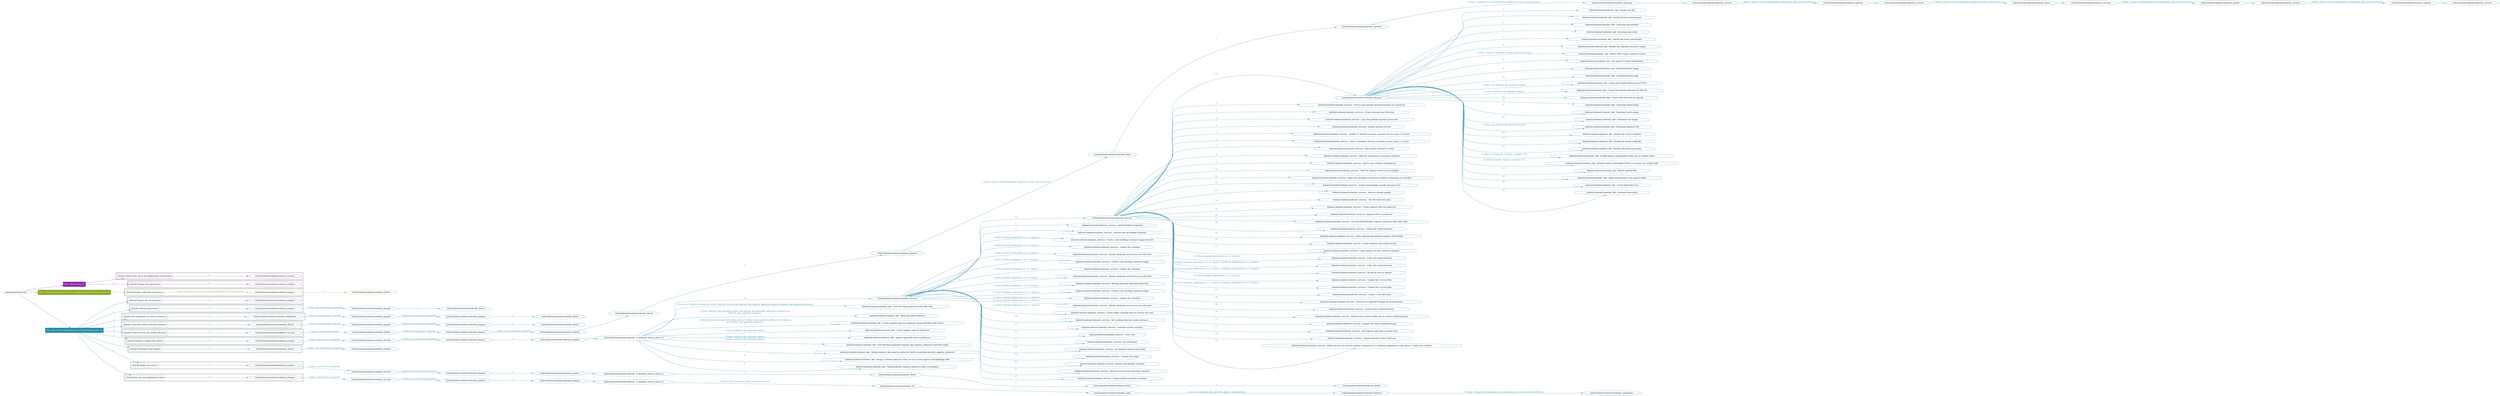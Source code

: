digraph {
	graph [concentrate=true ordering=in rankdir=LR ratio=fill]
	edge [esep=5 sep=10]
	"kubeinit/playbook.yml" [id=root_node style=dotted]
	play_d8b3b70a [label="Play: Initial setup (1)" color="#8c26a6" fontcolor="#ffffff" id=play_d8b3b70a shape=box style=filled tooltip=localhost]
	"kubeinit/playbook.yml" -> play_d8b3b70a [label="1 " color="#8c26a6" fontcolor="#8c26a6" id=edge_76f76f1d labeltooltip="1 " tooltip="1 "]
	subgraph "kubeinit.kubeinit.kubeinit_prepare" {
		role_4f4e2d47 [label="[role] kubeinit.kubeinit.kubeinit_prepare" color="#8c26a6" id=role_4f4e2d47 tooltip="kubeinit.kubeinit.kubeinit_prepare"]
	}
	subgraph "kubeinit.kubeinit.kubeinit_prepare" {
		role_e228be6d [label="[role] kubeinit.kubeinit.kubeinit_prepare" color="#8c26a6" id=role_e228be6d tooltip="kubeinit.kubeinit.kubeinit_prepare"]
	}
	subgraph "Play: Initial setup (1)" {
		play_d8b3b70a -> block_81849856 [label=1 color="#8c26a6" fontcolor="#8c26a6" id=edge_cd3cf263 labeltooltip=1 tooltip=1]
		subgraph cluster_block_81849856 {
			block_81849856 [label="[block] Gather facts about the deployment environment" color="#8c26a6" id=block_81849856 labeltooltip="Gather facts about the deployment environment" shape=box tooltip="Gather facts about the deployment environment"]
			block_81849856 -> role_4f4e2d47 [label="1 " color="#8c26a6" fontcolor="#8c26a6" id=edge_7c755a79 labeltooltip="1 " tooltip="1 "]
		}
		play_d8b3b70a -> block_a12dc298 [label=2 color="#8c26a6" fontcolor="#8c26a6" id=edge_401f26da labeltooltip=2 tooltip=2]
		subgraph cluster_block_a12dc298 {
			block_a12dc298 [label="[block] Prepare the hypervisors" color="#8c26a6" id=block_a12dc298 labeltooltip="Prepare the hypervisors" shape=box tooltip="Prepare the hypervisors"]
			block_a12dc298 -> role_e228be6d [label="1 " color="#8c26a6" fontcolor="#8c26a6" id=edge_67d6d65b labeltooltip="1 " tooltip="1 "]
		}
	}
	play_86afdd67 [label="Play: Prepare all hypervisor hosts to deploy service and cluster nodes (0)" color="#8ba922" fontcolor="#ffffff" id=play_86afdd67 shape=box style=filled tooltip="Play: Prepare all hypervisor hosts to deploy service and cluster nodes (0)"]
	"kubeinit/playbook.yml" -> play_86afdd67 [label="2 " color="#8ba922" fontcolor="#8ba922" id=edge_a6d7a18c labeltooltip="2 " tooltip="2 "]
	subgraph "kubeinit.kubeinit.kubeinit_libvirt" {
		role_967fb0ac [label="[role] kubeinit.kubeinit.kubeinit_libvirt" color="#8ba922" id=role_967fb0ac tooltip="kubeinit.kubeinit.kubeinit_libvirt"]
	}
	subgraph "kubeinit.kubeinit.kubeinit_prepare" {
		role_25b02dd5 [label="[role] kubeinit.kubeinit.kubeinit_prepare" color="#8ba922" id=role_25b02dd5 tooltip="kubeinit.kubeinit.kubeinit_prepare"]
		role_25b02dd5 -> role_967fb0ac [label="1 " color="#8ba922" fontcolor="#8ba922" id=edge_8fb1a771 labeltooltip="1 " tooltip="1 "]
	}
	subgraph "Play: Prepare all hypervisor hosts to deploy service and cluster nodes (0)" {
		play_86afdd67 -> block_7b7643f9 [label=1 color="#8ba922" fontcolor="#8ba922" id=edge_7c737b8c labeltooltip=1 tooltip=1]
		subgraph cluster_block_7b7643f9 {
			block_7b7643f9 [label="[block] Prepare individual hypervisors" color="#8ba922" id=block_7b7643f9 labeltooltip="Prepare individual hypervisors" shape=box tooltip="Prepare individual hypervisors"]
			block_7b7643f9 -> role_25b02dd5 [label="1 [when: inventory_hostname in hostvars['kubeinit-facts'].hypervisors]" color="#8ba922" fontcolor="#8ba922" id=edge_deac3064 labeltooltip="1 [when: inventory_hostname in hostvars['kubeinit-facts'].hypervisors]" tooltip="1 [when: inventory_hostname in hostvars['kubeinit-facts'].hypervisors]"]
		}
	}
	play_d56c64e0 [label="Play: Run cluster deployment on prepared hypervisors (1)" color="#238ba9" fontcolor="#ffffff" id=play_d56c64e0 shape=box style=filled tooltip=localhost]
	"kubeinit/playbook.yml" -> play_d56c64e0 [label="3 " color="#238ba9" fontcolor="#238ba9" id=edge_15389948 labeltooltip="3 " tooltip="3 "]
	subgraph "kubeinit.kubeinit.kubeinit_prepare" {
		role_42aa5ef6 [label="[role] kubeinit.kubeinit.kubeinit_prepare" color="#238ba9" id=role_42aa5ef6 tooltip="kubeinit.kubeinit.kubeinit_prepare"]
	}
	subgraph "kubeinit.kubeinit.kubeinit_libvirt" {
		role_c8ed0f7a [label="[role] kubeinit.kubeinit.kubeinit_libvirt" color="#238ba9" id=role_c8ed0f7a tooltip="kubeinit.kubeinit.kubeinit_libvirt"]
	}
	subgraph "kubeinit.kubeinit.kubeinit_prepare" {
		role_af9a093d [label="[role] kubeinit.kubeinit.kubeinit_prepare" color="#238ba9" id=role_af9a093d tooltip="kubeinit.kubeinit.kubeinit_prepare"]
		role_af9a093d -> role_c8ed0f7a [label="1 " color="#238ba9" fontcolor="#238ba9" id=edge_f6a85069 labeltooltip="1 " tooltip="1 "]
	}
	subgraph "kubeinit.kubeinit.kubeinit_prepare" {
		role_b3fb637b [label="[role] kubeinit.kubeinit.kubeinit_prepare" color="#238ba9" id=role_b3fb637b tooltip="kubeinit.kubeinit.kubeinit_prepare"]
		role_b3fb637b -> role_af9a093d [label="1 [when: not environment_prepared]" color="#238ba9" fontcolor="#238ba9" id=edge_d9002437 labeltooltip="1 [when: not environment_prepared]" tooltip="1 [when: not environment_prepared]"]
	}
	subgraph "kubeinit.kubeinit.kubeinit_libvirt" {
		role_2ae99730 [label="[role] kubeinit.kubeinit.kubeinit_libvirt" color="#238ba9" id=role_2ae99730 tooltip="kubeinit.kubeinit.kubeinit_libvirt"]
	}
	subgraph "kubeinit.kubeinit.kubeinit_prepare" {
		role_ac17df6c [label="[role] kubeinit.kubeinit.kubeinit_prepare" color="#238ba9" id=role_ac17df6c tooltip="kubeinit.kubeinit.kubeinit_prepare"]
		role_ac17df6c -> role_2ae99730 [label="1 " color="#238ba9" fontcolor="#238ba9" id=edge_03c35717 labeltooltip="1 " tooltip="1 "]
	}
	subgraph "kubeinit.kubeinit.kubeinit_prepare" {
		role_a7fb0499 [label="[role] kubeinit.kubeinit.kubeinit_prepare" color="#238ba9" id=role_a7fb0499 tooltip="kubeinit.kubeinit.kubeinit_prepare"]
		role_a7fb0499 -> role_ac17df6c [label="1 [when: not environment_prepared]" color="#238ba9" fontcolor="#238ba9" id=edge_bdd43e4d labeltooltip="1 [when: not environment_prepared]" tooltip="1 [when: not environment_prepared]"]
	}
	subgraph "kubeinit.kubeinit.kubeinit_validations" {
		role_e23effbf [label="[role] kubeinit.kubeinit.kubeinit_validations" color="#238ba9" id=role_e23effbf tooltip="kubeinit.kubeinit.kubeinit_validations"]
		role_e23effbf -> role_a7fb0499 [label="1 [when: not hypervisors_cleaned]" color="#238ba9" fontcolor="#238ba9" id=edge_55ee689f labeltooltip="1 [when: not hypervisors_cleaned]" tooltip="1 [when: not hypervisors_cleaned]"]
	}
	subgraph "kubeinit.kubeinit.kubeinit_libvirt" {
		role_8d6bd6ab [label="[role] kubeinit.kubeinit.kubeinit_libvirt" color="#238ba9" id=role_8d6bd6ab tooltip="kubeinit.kubeinit.kubeinit_libvirt"]
	}
	subgraph "kubeinit.kubeinit.kubeinit_prepare" {
		role_3e8e5aec [label="[role] kubeinit.kubeinit.kubeinit_prepare" color="#238ba9" id=role_3e8e5aec tooltip="kubeinit.kubeinit.kubeinit_prepare"]
		role_3e8e5aec -> role_8d6bd6ab [label="1 " color="#238ba9" fontcolor="#238ba9" id=edge_c59e0741 labeltooltip="1 " tooltip="1 "]
	}
	subgraph "kubeinit.kubeinit.kubeinit_prepare" {
		role_e81b6aef [label="[role] kubeinit.kubeinit.kubeinit_prepare" color="#238ba9" id=role_e81b6aef tooltip="kubeinit.kubeinit.kubeinit_prepare"]
		role_e81b6aef -> role_3e8e5aec [label="1 [when: not environment_prepared]" color="#238ba9" fontcolor="#238ba9" id=edge_674d69bd labeltooltip="1 [when: not environment_prepared]" tooltip="1 [when: not environment_prepared]"]
	}
	subgraph "kubeinit.kubeinit.kubeinit_libvirt" {
		role_35c522c5 [label="[role] kubeinit.kubeinit.kubeinit_libvirt" color="#238ba9" id=role_35c522c5 tooltip="kubeinit.kubeinit.kubeinit_libvirt"]
		role_35c522c5 -> role_e81b6aef [label="1 [when: not hypervisors_cleaned]" color="#238ba9" fontcolor="#238ba9" id=edge_f7835d44 labeltooltip="1 [when: not hypervisors_cleaned]" tooltip="1 [when: not hypervisors_cleaned]"]
	}
	subgraph "kubeinit.kubeinit.kubeinit_services" {
		role_1bae7395 [label="[role] kubeinit.kubeinit.kubeinit_services" color="#238ba9" id=role_1bae7395 tooltip="kubeinit.kubeinit.kubeinit_services"]
	}
	subgraph "kubeinit.kubeinit.kubeinit_registry" {
		role_b6a78a94 [label="[role] kubeinit.kubeinit.kubeinit_registry" color="#238ba9" id=role_b6a78a94 tooltip="kubeinit.kubeinit.kubeinit_registry"]
		role_b6a78a94 -> role_1bae7395 [label="1 " color="#238ba9" fontcolor="#238ba9" id=edge_0aec2965 labeltooltip="1 " tooltip="1 "]
	}
	subgraph "kubeinit.kubeinit.kubeinit_services" {
		role_42726795 [label="[role] kubeinit.kubeinit.kubeinit_services" color="#238ba9" id=role_42726795 tooltip="kubeinit.kubeinit.kubeinit_services"]
		role_42726795 -> role_b6a78a94 [label="1 [when: 'registry' in hostvars[kubeinit_deployment_node_name].services]" color="#238ba9" fontcolor="#238ba9" id=edge_318a1d9e labeltooltip="1 [when: 'registry' in hostvars[kubeinit_deployment_node_name].services]" tooltip="1 [when: 'registry' in hostvars[kubeinit_deployment_node_name].services]"]
	}
	subgraph "kubeinit.kubeinit.kubeinit_apache" {
		role_0ffa834a [label="[role] kubeinit.kubeinit.kubeinit_apache" color="#238ba9" id=role_0ffa834a tooltip="kubeinit.kubeinit.kubeinit_apache"]
		role_0ffa834a -> role_42726795 [label="1 " color="#238ba9" fontcolor="#238ba9" id=edge_f79c7822 labeltooltip="1 " tooltip="1 "]
	}
	subgraph "kubeinit.kubeinit.kubeinit_services" {
		role_93d62011 [label="[role] kubeinit.kubeinit.kubeinit_services" color="#238ba9" id=role_93d62011 tooltip="kubeinit.kubeinit.kubeinit_services"]
		role_93d62011 -> role_0ffa834a [label="1 [when: 'apache' in hostvars[kubeinit_deployment_node_name].services]" color="#238ba9" fontcolor="#238ba9" id=edge_16ae0d52 labeltooltip="1 [when: 'apache' in hostvars[kubeinit_deployment_node_name].services]" tooltip="1 [when: 'apache' in hostvars[kubeinit_deployment_node_name].services]"]
	}
	subgraph "kubeinit.kubeinit.kubeinit_nexus" {
		role_9eadb44b [label="[role] kubeinit.kubeinit.kubeinit_nexus" color="#238ba9" id=role_9eadb44b tooltip="kubeinit.kubeinit.kubeinit_nexus"]
		role_9eadb44b -> role_93d62011 [label="1 " color="#238ba9" fontcolor="#238ba9" id=edge_b3542c1f labeltooltip="1 " tooltip="1 "]
	}
	subgraph "kubeinit.kubeinit.kubeinit_services" {
		role_d53e7456 [label="[role] kubeinit.kubeinit.kubeinit_services" color="#238ba9" id=role_d53e7456 tooltip="kubeinit.kubeinit.kubeinit_services"]
		role_d53e7456 -> role_9eadb44b [label="1 [when: 'nexus' in hostvars[kubeinit_deployment_node_name].services]" color="#238ba9" fontcolor="#238ba9" id=edge_f92d70f4 labeltooltip="1 [when: 'nexus' in hostvars[kubeinit_deployment_node_name].services]" tooltip="1 [when: 'nexus' in hostvars[kubeinit_deployment_node_name].services]"]
	}
	subgraph "kubeinit.kubeinit.kubeinit_haproxy" {
		role_3a1db906 [label="[role] kubeinit.kubeinit.kubeinit_haproxy" color="#238ba9" id=role_3a1db906 tooltip="kubeinit.kubeinit.kubeinit_haproxy"]
		role_3a1db906 -> role_d53e7456 [label="1 " color="#238ba9" fontcolor="#238ba9" id=edge_18109477 labeltooltip="1 " tooltip="1 "]
	}
	subgraph "kubeinit.kubeinit.kubeinit_services" {
		role_937f75df [label="[role] kubeinit.kubeinit.kubeinit_services" color="#238ba9" id=role_937f75df tooltip="kubeinit.kubeinit.kubeinit_services"]
		role_937f75df -> role_3a1db906 [label="1 [when: 'haproxy' in hostvars[kubeinit_deployment_node_name].services]" color="#238ba9" fontcolor="#238ba9" id=edge_6ed57681 labeltooltip="1 [when: 'haproxy' in hostvars[kubeinit_deployment_node_name].services]" tooltip="1 [when: 'haproxy' in hostvars[kubeinit_deployment_node_name].services]"]
	}
	subgraph "kubeinit.kubeinit.kubeinit_dnsmasq" {
		role_22090662 [label="[role] kubeinit.kubeinit.kubeinit_dnsmasq" color="#238ba9" id=role_22090662 tooltip="kubeinit.kubeinit.kubeinit_dnsmasq"]
		role_22090662 -> role_937f75df [label="1 " color="#238ba9" fontcolor="#238ba9" id=edge_c02fae55 labeltooltip="1 " tooltip="1 "]
	}
	subgraph "kubeinit.kubeinit.kubeinit_services" {
		role_1c67f554 [label="[role] kubeinit.kubeinit.kubeinit_services" color="#238ba9" id=role_1c67f554 tooltip="kubeinit.kubeinit.kubeinit_services"]
		role_1c67f554 -> role_22090662 [label="1 [when: 'dnsmasq' in hostvars[kubeinit_deployment_node_name].services]" color="#238ba9" fontcolor="#238ba9" id=edge_78f46cc3 labeltooltip="1 [when: 'dnsmasq' in hostvars[kubeinit_deployment_node_name].services]" tooltip="1 [when: 'dnsmasq' in hostvars[kubeinit_deployment_node_name].services]"]
	}
	subgraph "kubeinit.kubeinit.kubeinit_bind" {
		role_90769e15 [label="[role] kubeinit.kubeinit.kubeinit_bind" color="#238ba9" id=role_90769e15 tooltip="kubeinit.kubeinit.kubeinit_bind"]
		role_90769e15 -> role_1c67f554 [label="1 " color="#238ba9" fontcolor="#238ba9" id=edge_003222a1 labeltooltip="1 " tooltip="1 "]
	}
	subgraph "kubeinit.kubeinit.kubeinit_prepare" {
		role_13ebaef6 [label="[role] kubeinit.kubeinit.kubeinit_prepare" color="#238ba9" id=role_13ebaef6 tooltip="kubeinit.kubeinit.kubeinit_prepare"]
		role_13ebaef6 -> role_90769e15 [label="1 [when: 'bind' in hostvars[kubeinit_deployment_node_name].services]" color="#238ba9" fontcolor="#238ba9" id=edge_35060589 labeltooltip="1 [when: 'bind' in hostvars[kubeinit_deployment_node_name].services]" tooltip="1 [when: 'bind' in hostvars[kubeinit_deployment_node_name].services]"]
	}
	subgraph "kubeinit.kubeinit.kubeinit_libvirt" {
		role_6326dbd5 [label="[role] kubeinit.kubeinit.kubeinit_libvirt" color="#238ba9" id=role_6326dbd5 tooltip="kubeinit.kubeinit.kubeinit_libvirt"]
		role_6326dbd5 -> role_13ebaef6 [label="1 " color="#238ba9" fontcolor="#238ba9" id=edge_9a2206b1 labeltooltip="1 " tooltip="1 "]
	}
	subgraph "kubeinit.kubeinit.kubeinit_prepare" {
		role_c0bea779 [label="[role] kubeinit.kubeinit.kubeinit_prepare" color="#238ba9" id=role_c0bea779 tooltip="kubeinit.kubeinit.kubeinit_prepare"]
		role_c0bea779 -> role_6326dbd5 [label="1 " color="#238ba9" fontcolor="#238ba9" id=edge_acf3341a labeltooltip="1 " tooltip="1 "]
	}
	subgraph "kubeinit.kubeinit.kubeinit_prepare" {
		role_57b1a83a [label="[role] kubeinit.kubeinit.kubeinit_prepare" color="#238ba9" id=role_57b1a83a tooltip="kubeinit.kubeinit.kubeinit_prepare"]
		role_57b1a83a -> role_c0bea779 [label="1 [when: not environment_prepared]" color="#238ba9" fontcolor="#238ba9" id=edge_8019af78 labeltooltip="1 [when: not environment_prepared]" tooltip="1 [when: not environment_prepared]"]
	}
	subgraph "kubeinit.kubeinit.kubeinit_libvirt" {
		role_7345124a [label="[role] kubeinit.kubeinit.kubeinit_libvirt" color="#238ba9" id=role_7345124a tooltip="kubeinit.kubeinit.kubeinit_libvirt"]
		role_7345124a -> role_57b1a83a [label="1 [when: not hypervisors_cleaned]" color="#238ba9" fontcolor="#238ba9" id=edge_3a1f25bd labeltooltip="1 [when: not hypervisors_cleaned]" tooltip="1 [when: not hypervisors_cleaned]"]
	}
	subgraph "kubeinit.kubeinit.kubeinit_services" {
		role_053aa5ee [label="[role] kubeinit.kubeinit.kubeinit_services" color="#238ba9" id=role_053aa5ee tooltip="kubeinit.kubeinit.kubeinit_services"]
		role_053aa5ee -> role_7345124a [label="1 [when: not network_created]" color="#238ba9" fontcolor="#238ba9" id=edge_977254f0 labeltooltip="1 [when: not network_created]" tooltip="1 [when: not network_created]"]
	}
	subgraph "kubeinit.kubeinit.kubeinit_prepare" {
		role_36ce990b [label="[role] kubeinit.kubeinit.kubeinit_prepare" color="#238ba9" id=role_36ce990b tooltip="kubeinit.kubeinit.kubeinit_prepare"]
		task_991027a5 [label="kubeinit.kubeinit.kubeinit_okd : Render net info" color="#238ba9" id=task_991027a5 shape=octagon tooltip="kubeinit.kubeinit.kubeinit_okd : Render net info"]
		role_36ce990b -> task_991027a5 [label="1 " color="#238ba9" fontcolor="#238ba9" id=edge_62b65729 labeltooltip="1 " tooltip="1 "]
		task_00e2055d [label="kubeinit.kubeinit.kubeinit_okd : Install services requirements" color="#238ba9" id=task_00e2055d shape=octagon tooltip="kubeinit.kubeinit.kubeinit_okd : Install services requirements"]
		role_36ce990b -> task_00e2055d [label="2 " color="#238ba9" fontcolor="#238ba9" id=edge_2bcef102 labeltooltip="2 " tooltip="2 "]
		task_01631eee [label="kubeinit.kubeinit.kubeinit_okd : Download okd installer" color="#238ba9" id=task_01631eee shape=octagon tooltip="kubeinit.kubeinit.kubeinit_okd : Download okd installer"]
		role_36ce990b -> task_01631eee [label="3 " color="#238ba9" fontcolor="#238ba9" id=edge_e01a408b labeltooltip="3 " tooltip="3 "]
		task_365ba05d [label="kubeinit.kubeinit.kubeinit_okd : Download okd client" color="#238ba9" id=task_365ba05d shape=octagon tooltip="kubeinit.kubeinit.kubeinit_okd : Download okd client"]
		role_36ce990b -> task_365ba05d [label="4 " color="#238ba9" fontcolor="#238ba9" id=edge_c8a3c508 labeltooltip="4 " tooltip="4 "]
		task_7af9745c [label="kubeinit.kubeinit.kubeinit_okd : Install okd client and installer" color="#238ba9" id=task_7af9745c shape=octagon tooltip="kubeinit.kubeinit.kubeinit_okd : Install okd client and installer"]
		role_36ce990b -> task_7af9745c [label="5 " color="#238ba9" fontcolor="#238ba9" id=edge_4aaa48d9 labeltooltip="5 " tooltip="5 "]
		task_9ed3f9a6 [label="kubeinit.kubeinit.kubeinit_okd : Render the required container images" color="#238ba9" id=task_9ed3f9a6 shape=octagon tooltip="kubeinit.kubeinit.kubeinit_okd : Render the required container images"]
		role_36ce990b -> task_9ed3f9a6 [label="6 " color="#238ba9" fontcolor="#238ba9" id=edge_ec210230 labeltooltip="6 " tooltip="6 "]
		task_912e16d0 [label="kubeinit.kubeinit.kubeinit_okd : Mirror OKD remote registry to local" color="#238ba9" id=task_912e16d0 shape=octagon tooltip="kubeinit.kubeinit.kubeinit_okd : Mirror OKD remote registry to local"]
		role_36ce990b -> task_912e16d0 [label="7 [when: 'registry' in kubeinit_cluster_hostvars.services]" color="#238ba9" fontcolor="#238ba9" id=edge_3657bd74 labeltooltip="7 [when: 'registry' in kubeinit_cluster_hostvars.services]" tooltip="7 [when: 'registry' in kubeinit_cluster_hostvars.services]"]
		task_c1fb5f1b [label="kubeinit.kubeinit.kubeinit_okd : Set name of CoreOS distribution" color="#238ba9" id=task_c1fb5f1b shape=octagon tooltip="kubeinit.kubeinit.kubeinit_okd : Set name of CoreOS distribution"]
		role_36ce990b -> task_c1fb5f1b [label="8 " color="#238ba9" fontcolor="#238ba9" id=edge_4d368872 labeltooltip="8 " tooltip="8 "]
		task_5c888f27 [label="kubeinit.kubeinit.kubeinit_okd : Download kernel image" color="#238ba9" id=task_5c888f27 shape=octagon tooltip="kubeinit.kubeinit.kubeinit_okd : Download kernel image"]
		role_36ce990b -> task_5c888f27 [label="9 " color="#238ba9" fontcolor="#238ba9" id=edge_1e06b29c labeltooltip="9 " tooltip="9 "]
		task_8f59eaea [label="kubeinit.kubeinit.kubeinit_okd : Download initrd image" color="#238ba9" id=task_8f59eaea shape=octagon tooltip="kubeinit.kubeinit.kubeinit_okd : Download initrd image"]
		role_36ce990b -> task_8f59eaea [label="10 " color="#238ba9" fontcolor="#238ba9" id=edge_eea966af labeltooltip="10 " tooltip="10 "]
		task_bcfa4022 [label="kubeinit.kubeinit.kubeinit_okd : Create the treeinfo directory for FCOS" color="#238ba9" id=task_bcfa4022 shape=octagon tooltip="kubeinit.kubeinit.kubeinit_okd : Create the treeinfo directory for FCOS"]
		role_36ce990b -> task_bcfa4022 [label="11 [when: not kubeinit_okd_openshift_deploy]" color="#238ba9" fontcolor="#238ba9" id=edge_17ca9f3a labeltooltip="11 [when: not kubeinit_okd_openshift_deploy]" tooltip="11 [when: not kubeinit_okd_openshift_deploy]"]
		task_49daaa13 [label="kubeinit.kubeinit.kubeinit_okd : Create the treeinfo directory for RHCOS" color="#238ba9" id=task_49daaa13 shape=octagon tooltip="kubeinit.kubeinit.kubeinit_okd : Create the treeinfo directory for RHCOS"]
		role_36ce990b -> task_49daaa13 [label="12 [when: kubeinit_okd_openshift_deploy]" color="#238ba9" fontcolor="#238ba9" id=edge_7798be20 labeltooltip="12 [when: kubeinit_okd_openshift_deploy]" tooltip="12 [when: kubeinit_okd_openshift_deploy]"]
		task_b789d4b7 [label="kubeinit.kubeinit.kubeinit_okd : Create OKD directory for apache" color="#238ba9" id=task_b789d4b7 shape=octagon tooltip="kubeinit.kubeinit.kubeinit_okd : Create OKD directory for apache"]
		role_36ce990b -> task_b789d4b7 [label="13 " color="#238ba9" fontcolor="#238ba9" id=edge_dd8fe738 labeltooltip="13 " tooltip="13 "]
		task_c07c159a [label="kubeinit.kubeinit.kubeinit_okd : Download initrd image" color="#238ba9" id=task_c07c159a shape=octagon tooltip="kubeinit.kubeinit.kubeinit_okd : Download initrd image"]
		role_36ce990b -> task_c07c159a [label="14 " color="#238ba9" fontcolor="#238ba9" id=edge_c308814d labeltooltip="14 " tooltip="14 "]
		task_9a62473d [label="kubeinit.kubeinit.kubeinit_okd : Download rootfs image" color="#238ba9" id=task_9a62473d shape=octagon tooltip="kubeinit.kubeinit.kubeinit_okd : Download rootfs image"]
		role_36ce990b -> task_9a62473d [label="15 " color="#238ba9" fontcolor="#238ba9" id=edge_f0ad79d4 labeltooltip="15 " tooltip="15 "]
		task_a92103c6 [label="kubeinit.kubeinit.kubeinit_okd : Download raw image" color="#238ba9" id=task_a92103c6 shape=octagon tooltip="kubeinit.kubeinit.kubeinit_okd : Download raw image"]
		role_36ce990b -> task_a92103c6 [label="16 " color="#238ba9" fontcolor="#238ba9" id=edge_2053cadc labeltooltip="16 " tooltip="16 "]
		task_995dfc29 [label="kubeinit.kubeinit.kubeinit_okd : Download signature file" color="#238ba9" id=task_995dfc29 shape=octagon tooltip="kubeinit.kubeinit.kubeinit_okd : Download signature file"]
		role_36ce990b -> task_995dfc29 [label="17 [when: not kubeinit_okd_openshift_deploy]" color="#238ba9" fontcolor="#238ba9" id=edge_92d69f30 labeltooltip="17 [when: not kubeinit_okd_openshift_deploy]" tooltip="17 [when: not kubeinit_okd_openshift_deploy]"]
		task_1d6f9048 [label="kubeinit.kubeinit.kubeinit_okd : Render the cluster template" color="#238ba9" id=task_1d6f9048 shape=octagon tooltip="kubeinit.kubeinit.kubeinit_okd : Render the cluster template"]
		role_36ce990b -> task_1d6f9048 [label="18 " color="#238ba9" fontcolor="#238ba9" id=edge_0e2305ef labeltooltip="18 " tooltip="18 "]
		task_ca996686 [label="kubeinit.kubeinit.kubeinit_okd : Backup the install config file" color="#238ba9" id=task_ca996686 shape=octagon tooltip="kubeinit.kubeinit.kubeinit_okd : Backup the install config file"]
		role_36ce990b -> task_ca996686 [label="19 " color="#238ba9" fontcolor="#238ba9" id=edge_4d262bdb labeltooltip="19 " tooltip="19 "]
		task_2e5e9abf [label="kubeinit.kubeinit.kubeinit_okd : Render the bootstrap details" color="#238ba9" id=task_2e5e9abf shape=octagon tooltip="kubeinit.kubeinit.kubeinit_okd : Render the bootstrap details"]
		role_36ce990b -> task_2e5e9abf [label="20 " color="#238ba9" fontcolor="#238ba9" id=edge_4a15d319 labeltooltip="20 " tooltip="20 "]
		task_13630c62 [label="kubeinit.kubeinit.kubeinit_okd : Enable master schedulable if there are no worker nodes" color="#238ba9" id=task_13630c62 shape=octagon tooltip="kubeinit.kubeinit.kubeinit_okd : Enable master schedulable if there are no worker nodes"]
		role_36ce990b -> task_13630c62 [label="21 [when: not kubeinit_compute_count|int > 0]" color="#238ba9" fontcolor="#238ba9" id=edge_956d2082 labeltooltip="21 [when: not kubeinit_compute_count|int > 0]" tooltip="21 [when: not kubeinit_compute_count|int > 0]"]
		task_ac385fc5 [label="kubeinit.kubeinit.kubeinit_okd : Disable master schedulable if there is at least one worker node" color="#238ba9" id=task_ac385fc5 shape=octagon tooltip="kubeinit.kubeinit.kubeinit_okd : Disable master schedulable if there is at least one worker node"]
		role_36ce990b -> task_ac385fc5 [label="22 [when: kubeinit_compute_count|int > 0]" color="#238ba9" fontcolor="#238ba9" id=edge_128d452d labeltooltip="22 [when: kubeinit_compute_count|int > 0]" tooltip="22 [when: kubeinit_compute_count|int > 0]"]
		task_c2fb6328 [label="kubeinit.kubeinit.kubeinit_okd : Render ignition files" color="#238ba9" id=task_c2fb6328 shape=octagon tooltip="kubeinit.kubeinit.kubeinit_okd : Render ignition files"]
		role_36ce990b -> task_c2fb6328 [label="23 " color="#238ba9" fontcolor="#238ba9" id=edge_cac1a154 labeltooltip="23 " tooltip="23 "]
		task_28af2aa5 [label="kubeinit.kubeinit.kubeinit_okd : Apply permissions to the apache folder" color="#238ba9" id=task_28af2aa5 shape=octagon tooltip="kubeinit.kubeinit.kubeinit_okd : Apply permissions to the apache folder"]
		role_36ce990b -> task_28af2aa5 [label="24 " color="#238ba9" fontcolor="#238ba9" id=edge_90cd315a labeltooltip="24 " tooltip="24 "]
		task_c8ebf35f [label="kubeinit.kubeinit.kubeinit_okd : Create kube directory" color="#238ba9" id=task_c8ebf35f shape=octagon tooltip="kubeinit.kubeinit.kubeinit_okd : Create kube directory"]
		role_36ce990b -> task_c8ebf35f [label="25 " color="#238ba9" fontcolor="#238ba9" id=edge_f3252db1 labeltooltip="25 " tooltip="25 "]
		task_7dd3e603 [label="kubeinit.kubeinit.kubeinit_okd : Autoload kubeconfig" color="#238ba9" id=task_7dd3e603 shape=octagon tooltip="kubeinit.kubeinit.kubeinit_okd : Autoload kubeconfig"]
		role_36ce990b -> task_7dd3e603 [label="26 " color="#238ba9" fontcolor="#238ba9" id=edge_2be68f56 labeltooltip="26 " tooltip="26 "]
	}
	subgraph "kubeinit.kubeinit.kubeinit_services" {
		role_7f4efbbe [label="[role] kubeinit.kubeinit.kubeinit_services" color="#238ba9" id=role_7f4efbbe tooltip="kubeinit.kubeinit.kubeinit_services"]
		task_30511e68 [label="kubeinit.kubeinit.kubeinit_services : Ensure user specific systemd instance are persistent" color="#238ba9" id=task_30511e68 shape=octagon tooltip="kubeinit.kubeinit.kubeinit_services : Ensure user specific systemd instance are persistent"]
		role_7f4efbbe -> task_30511e68 [label="1 " color="#238ba9" fontcolor="#238ba9" id=edge_acae154b labeltooltip="1 " tooltip="1 "]
		task_44364e91 [label="kubeinit.kubeinit.kubeinit_services : Create systemd user directory" color="#238ba9" id=task_44364e91 shape=octagon tooltip="kubeinit.kubeinit.kubeinit_services : Create systemd user directory"]
		role_7f4efbbe -> task_44364e91 [label="2 " color="#238ba9" fontcolor="#238ba9" id=edge_fcc6a244 labeltooltip="2 " tooltip="2 "]
		task_ee631390 [label="kubeinit.kubeinit.kubeinit_services : Copy the podman systemd service file" color="#238ba9" id=task_ee631390 shape=octagon tooltip="kubeinit.kubeinit.kubeinit_services : Copy the podman systemd service file"]
		role_7f4efbbe -> task_ee631390 [label="3 " color="#238ba9" fontcolor="#238ba9" id=edge_ae5267de labeltooltip="3 " tooltip="3 "]
		task_325a586c [label="kubeinit.kubeinit.kubeinit_services : Reload systemd service" color="#238ba9" id=task_325a586c shape=octagon tooltip="kubeinit.kubeinit.kubeinit_services : Reload systemd service"]
		role_7f4efbbe -> task_325a586c [label="4 " color="#238ba9" fontcolor="#238ba9" id=edge_b0c15e78 labeltooltip="4 " tooltip="4 "]
		task_54b3ead3 [label="kubeinit.kubeinit.kubeinit_services : Enable {{ kubeinit_services_systemd_service_name }}.service" color="#238ba9" id=task_54b3ead3 shape=octagon tooltip="kubeinit.kubeinit.kubeinit_services : Enable {{ kubeinit_services_systemd_service_name }}.service"]
		role_7f4efbbe -> task_54b3ead3 [label="5 " color="#238ba9" fontcolor="#238ba9" id=edge_85c28b3d labeltooltip="5 " tooltip="5 "]
		task_6c36bb2a [label="kubeinit.kubeinit.kubeinit_services : Start {{ kubeinit_services_systemd_service_name }}.service" color="#238ba9" id=task_6c36bb2a shape=octagon tooltip="kubeinit.kubeinit.kubeinit_services : Start {{ kubeinit_services_systemd_service_name }}.service"]
		role_7f4efbbe -> task_6c36bb2a [label="6 " color="#238ba9" fontcolor="#238ba9" id=edge_b91b5725 labeltooltip="6 " tooltip="6 "]
		task_01ee32b4 [label="kubeinit.kubeinit.kubeinit_services : Add remote container to hosts" color="#238ba9" id=task_01ee32b4 shape=octagon tooltip="kubeinit.kubeinit.kubeinit_services : Add remote container to hosts"]
		role_7f4efbbe -> task_01ee32b4 [label="7 " color="#238ba9" fontcolor="#238ba9" id=edge_a7b3cbeb labeltooltip="7 " tooltip="7 "]
		task_b485aa4e [label="kubeinit.kubeinit.kubeinit_services : Wait for connection to provision container" color="#238ba9" id=task_b485aa4e shape=octagon tooltip="kubeinit.kubeinit.kubeinit_services : Wait for connection to provision container"]
		role_7f4efbbe -> task_b485aa4e [label="8 " color="#238ba9" fontcolor="#238ba9" id=edge_2ad075da labeltooltip="8 " tooltip="8 "]
		task_71334dfd [label="kubeinit.kubeinit.kubeinit_services : Read in the contents of domain.crt" color="#238ba9" id=task_71334dfd shape=octagon tooltip="kubeinit.kubeinit.kubeinit_services : Read in the contents of domain.crt"]
		role_7f4efbbe -> task_71334dfd [label="9 " color="#238ba9" fontcolor="#238ba9" id=edge_aa7b6558 labeltooltip="9 " tooltip="9 "]
		task_119106d4 [label="kubeinit.kubeinit.kubeinit_services : Wait for registry service to be available" color="#238ba9" id=task_119106d4 shape=octagon tooltip="kubeinit.kubeinit.kubeinit_services : Wait for registry service to be available"]
		role_7f4efbbe -> task_119106d4 [label="10 " color="#238ba9" fontcolor="#238ba9" id=edge_4feaee8a labeltooltip="10 " tooltip="10 "]
		task_8748fb20 [label="kubeinit.kubeinit.kubeinit_services : Make sure packages to generate registry credentials are installed" color="#238ba9" id=task_8748fb20 shape=octagon tooltip="kubeinit.kubeinit.kubeinit_services : Make sure packages to generate registry credentials are installed"]
		role_7f4efbbe -> task_8748fb20 [label="11 " color="#238ba9" fontcolor="#238ba9" id=edge_c55ab86c labeltooltip="11 " tooltip="11 "]
		task_a008416a [label="kubeinit.kubeinit.kubeinit_services : Install cryptography, passlib and nexus3-cli" color="#238ba9" id=task_a008416a shape=octagon tooltip="kubeinit.kubeinit.kubeinit_services : Install cryptography, passlib and nexus3-cli"]
		role_7f4efbbe -> task_a008416a [label="12 " color="#238ba9" fontcolor="#238ba9" id=edge_6db419cc labeltooltip="12 " tooltip="12 "]
		task_9030ba1f [label="kubeinit.kubeinit.kubeinit_services : Remove nologin marker" color="#238ba9" id=task_9030ba1f shape=octagon tooltip="kubeinit.kubeinit.kubeinit_services : Remove nologin marker"]
		role_7f4efbbe -> task_9030ba1f [label="13 " color="#238ba9" fontcolor="#238ba9" id=edge_f2cafebc labeltooltip="13 " tooltip="13 "]
		task_94b0e874 [label="kubeinit.kubeinit.kubeinit_services : Set disconnected_auth" color="#238ba9" id=task_94b0e874 shape=octagon tooltip="kubeinit.kubeinit.kubeinit_services : Set disconnected_auth"]
		role_7f4efbbe -> task_94b0e874 [label="14 " color="#238ba9" fontcolor="#238ba9" id=edge_af8d622f labeltooltip="14 " tooltip="14 "]
		task_6f6ed4c7 [label="kubeinit.kubeinit.kubeinit_services : Create registry auth for pullsecret" color="#238ba9" id=task_6f6ed4c7 shape=octagon tooltip="kubeinit.kubeinit.kubeinit_services : Create registry auth for pullsecret"]
		role_7f4efbbe -> task_6f6ed4c7 [label="15 " color="#238ba9" fontcolor="#238ba9" id=edge_3d8e7209 labeltooltip="15 " tooltip="15 "]
		task_80c8492f [label="kubeinit.kubeinit.kubeinit_services : Append auths to pullsecret" color="#238ba9" id=task_80c8492f shape=octagon tooltip="kubeinit.kubeinit.kubeinit_services : Append auths to pullsecret"]
		role_7f4efbbe -> task_80c8492f [label="16 " color="#238ba9" fontcolor="#238ba9" id=edge_4b385ebf labeltooltip="16 " tooltip="16 "]
		task_18bf3b74 [label="kubeinit.kubeinit.kubeinit_services : Override final kubeinit_registry_pullsecret with both auths" color="#238ba9" id=task_18bf3b74 shape=octagon tooltip="kubeinit.kubeinit.kubeinit_services : Override final kubeinit_registry_pullsecret with both auths"]
		role_7f4efbbe -> task_18bf3b74 [label="17 " color="#238ba9" fontcolor="#238ba9" id=edge_b36ae4f2 labeltooltip="17 " tooltip="17 "]
		task_7f903643 [label="kubeinit.kubeinit.kubeinit_services : Debug the creds dictionary" color="#238ba9" id=task_7f903643 shape=octagon tooltip="kubeinit.kubeinit.kubeinit_services : Debug the creds dictionary"]
		role_7f4efbbe -> task_7f903643 [label="18 " color="#238ba9" fontcolor="#238ba9" id=edge_a43e364a labeltooltip="18 " tooltip="18 "]
		task_22a6aa7a [label="kubeinit.kubeinit.kubeinit_services : Write auth for disconnected registry auth details" color="#238ba9" id=task_22a6aa7a shape=octagon tooltip="kubeinit.kubeinit.kubeinit_services : Write auth for disconnected registry auth details"]
		role_7f4efbbe -> task_22a6aa7a [label="19 " color="#238ba9" fontcolor="#238ba9" id=edge_4c620d8c labeltooltip="19 " tooltip="19 "]
		task_bbf78f9f [label="kubeinit.kubeinit.kubeinit_services : Create registry auth pullsecret file" color="#238ba9" id=task_bbf78f9f shape=octagon tooltip="kubeinit.kubeinit.kubeinit_services : Create registry auth pullsecret file"]
		role_7f4efbbe -> task_bbf78f9f [label="20 " color="#238ba9" fontcolor="#238ba9" id=edge_6e720a17 labeltooltip="20 " tooltip="20 "]
		task_3123dcd2 [label="kubeinit.kubeinit.kubeinit_services : Copy domain cert into services container" color="#238ba9" id=task_3123dcd2 shape=octagon tooltip="kubeinit.kubeinit.kubeinit_services : Copy domain cert into services container"]
		role_7f4efbbe -> task_3123dcd2 [label="21 " color="#238ba9" fontcolor="#238ba9" id=edge_670de1d8 labeltooltip="21 " tooltip="21 "]
		task_637d68c5 [label="kubeinit.kubeinit.kubeinit_services : Copy cert to pki directory" color="#238ba9" id=task_637d68c5 shape=octagon tooltip="kubeinit.kubeinit.kubeinit_services : Copy cert to pki directory"]
		role_7f4efbbe -> task_637d68c5 [label="22 [when: kubeinit_deployment_os == 'centos']" color="#238ba9" fontcolor="#238ba9" id=edge_9013b3d0 labeltooltip="22 [when: kubeinit_deployment_os == 'centos']" tooltip="22 [when: kubeinit_deployment_os == 'centos']"]
		task_c52c4a3d [label="kubeinit.kubeinit.kubeinit_services : Copy cert to pki directory" color="#238ba9" id=task_c52c4a3d shape=octagon tooltip="kubeinit.kubeinit.kubeinit_services : Copy cert to pki directory"]
		role_7f4efbbe -> task_c52c4a3d [label="23 [when: kubeinit_deployment_os == 'ubuntu' or kubeinit_deployment_os == 'debian']" color="#238ba9" fontcolor="#238ba9" id=edge_f56a8342 labeltooltip="23 [when: kubeinit_deployment_os == 'ubuntu' or kubeinit_deployment_os == 'debian']" tooltip="23 [when: kubeinit_deployment_os == 'ubuntu' or kubeinit_deployment_os == 'debian']"]
		task_c6e063a4 [label="kubeinit.kubeinit.kubeinit_services : Install all certs in ubuntu" color="#238ba9" id=task_c6e063a4 shape=octagon tooltip="kubeinit.kubeinit.kubeinit_services : Install all certs in ubuntu"]
		role_7f4efbbe -> task_c6e063a4 [label="24 [when: kubeinit_deployment_os == 'ubuntu' or kubeinit_deployment_os == 'debian']" color="#238ba9" fontcolor="#238ba9" id=edge_7349e203 labeltooltip="24 [when: kubeinit_deployment_os == 'ubuntu' or kubeinit_deployment_os == 'debian']" tooltip="24 [when: kubeinit_deployment_os == 'ubuntu' or kubeinit_deployment_os == 'debian']"]
		task_db0da862 [label="kubeinit.kubeinit.kubeinit_services : Update the CA trust files" color="#238ba9" id=task_db0da862 shape=octagon tooltip="kubeinit.kubeinit.kubeinit_services : Update the CA trust files"]
		role_7f4efbbe -> task_db0da862 [label="25 [when: kubeinit_deployment_os == 'centos']" color="#238ba9" fontcolor="#238ba9" id=edge_9d1e22ea labeltooltip="25 [when: kubeinit_deployment_os == 'centos']" tooltip="25 [when: kubeinit_deployment_os == 'centos']"]
		task_c8a0b62f [label="kubeinit.kubeinit.kubeinit_services : Update the CA trust files" color="#238ba9" id=task_c8a0b62f shape=octagon tooltip="kubeinit.kubeinit.kubeinit_services : Update the CA trust files"]
		role_7f4efbbe -> task_c8a0b62f [label="26 [when: kubeinit_deployment_os == 'ubuntu' or kubeinit_deployment_os == 'debian']" color="#238ba9" fontcolor="#238ba9" id=edge_445ed78e labeltooltip="26 [when: kubeinit_deployment_os == 'ubuntu' or kubeinit_deployment_os == 'debian']" tooltip="26 [when: kubeinit_deployment_os == 'ubuntu' or kubeinit_deployment_os == 'debian']"]
		task_5ca94f47 [label="kubeinit.kubeinit.kubeinit_services : Create ~/.ssh directory" color="#238ba9" id=task_5ca94f47 shape=octagon tooltip="kubeinit.kubeinit.kubeinit_services : Create ~/.ssh directory"]
		role_7f4efbbe -> task_5ca94f47 [label="27 " color="#238ba9" fontcolor="#238ba9" id=edge_5d808639 labeltooltip="27 " tooltip="27 "]
		task_34fd3d7f [label="kubeinit.kubeinit.kubeinit_services : Generate an OpenSSH keypair for provision host" color="#238ba9" id=task_34fd3d7f shape=octagon tooltip="kubeinit.kubeinit.kubeinit_services : Generate an OpenSSH keypair for provision host"]
		role_7f4efbbe -> task_34fd3d7f [label="28 " color="#238ba9" fontcolor="#238ba9" id=edge_4fe7946f labeltooltip="28 " tooltip="28 "]
		task_649ac164 [label="kubeinit.kubeinit.kubeinit_services : Install cluster authorized keys" color="#238ba9" id=task_649ac164 shape=octagon tooltip="kubeinit.kubeinit.kubeinit_services : Install cluster authorized keys"]
		role_7f4efbbe -> task_649ac164 [label="29 " color="#238ba9" fontcolor="#238ba9" id=edge_263bcb1f labeltooltip="29 " tooltip="29 "]
		task_06d47db9 [label="kubeinit.kubeinit.kubeinit_services : Add provision service public key to cluster authorized_keys" color="#238ba9" id=task_06d47db9 shape=octagon tooltip="kubeinit.kubeinit.kubeinit_services : Add provision service public key to cluster authorized_keys"]
		role_7f4efbbe -> task_06d47db9 [label="30 " color="#238ba9" fontcolor="#238ba9" id=edge_1dc4820e labeltooltip="30 " tooltip="30 "]
		task_d87c66e8 [label="kubeinit.kubeinit.kubeinit_services : Update the cluster authorized_keys" color="#238ba9" id=task_d87c66e8 shape=octagon tooltip="kubeinit.kubeinit.kubeinit_services : Update the cluster authorized_keys"]
		role_7f4efbbe -> task_d87c66e8 [label="31 " color="#238ba9" fontcolor="#238ba9" id=edge_596bcac8 labeltooltip="31 " tooltip="31 "]
		task_448eb6d5 [label="kubeinit.kubeinit.kubeinit_services : Add registry auth info to cluster vars" color="#238ba9" id=task_448eb6d5 shape=octagon tooltip="kubeinit.kubeinit.kubeinit_services : Add registry auth info to cluster vars"]
		role_7f4efbbe -> task_448eb6d5 [label="32 " color="#238ba9" fontcolor="#238ba9" id=edge_f7e0a525 labeltooltip="32 " tooltip="32 "]
		task_18e41127 [label="kubeinit.kubeinit.kubeinit_services : Update kubeinit_cluster_hostvars" color="#238ba9" id=task_18e41127 shape=octagon tooltip="kubeinit.kubeinit.kubeinit_services : Update kubeinit_cluster_hostvars"]
		role_7f4efbbe -> task_18e41127 [label="33 " color="#238ba9" fontcolor="#238ba9" id=edge_82d0d3b0 labeltooltip="33 " tooltip="33 "]
		task_1dd313e4 [label="kubeinit.kubeinit.kubeinit_services : Make sure we can execute remote commands on {{ kubeinit_deployment_node_name }} before we continue" color="#238ba9" id=task_1dd313e4 shape=octagon tooltip="kubeinit.kubeinit.kubeinit_services : Make sure we can execute remote commands on {{ kubeinit_deployment_node_name }} before we continue"]
		role_7f4efbbe -> task_1dd313e4 [label="34 " color="#238ba9" fontcolor="#238ba9" id=edge_e198264c labeltooltip="34 " tooltip="34 "]
		role_7f4efbbe -> role_36ce990b [label="35 " color="#238ba9" fontcolor="#238ba9" id=edge_f2b878c7 labeltooltip="35 " tooltip="35 "]
	}
	subgraph "kubeinit.kubeinit.kubeinit_services" {
		role_984d005c [label="[role] kubeinit.kubeinit.kubeinit_services" color="#238ba9" id=role_984d005c tooltip="kubeinit.kubeinit.kubeinit_services"]
		task_649fa9ff [label="kubeinit.kubeinit.kubeinit_services : Install buildah if required" color="#238ba9" id=task_649fa9ff shape=octagon tooltip="kubeinit.kubeinit.kubeinit_services : Install buildah if required"]
		role_984d005c -> task_649fa9ff [label="1 " color="#238ba9" fontcolor="#238ba9" id=edge_123e7995 labeltooltip="1 " tooltip="1 "]
		task_b634dc6d [label="kubeinit.kubeinit.kubeinit_services : Remove any old buildah container" color="#238ba9" id=task_b634dc6d shape=octagon tooltip="kubeinit.kubeinit.kubeinit_services : Remove any old buildah container"]
		role_984d005c -> task_b634dc6d [label="2 " color="#238ba9" fontcolor="#238ba9" id=edge_8d493b28 labeltooltip="2 " tooltip="2 "]
		task_4a38afad [label="kubeinit.kubeinit.kubeinit_services : Create a new working container image (CentOS)" color="#238ba9" id=task_4a38afad shape=octagon tooltip="kubeinit.kubeinit.kubeinit_services : Create a new working container image (CentOS)"]
		role_984d005c -> task_4a38afad [label="3 [when: kubeinit_deployment_os == 'centos']" color="#238ba9" fontcolor="#238ba9" id=edge_fea2e85b labeltooltip="3 [when: kubeinit_deployment_os == 'centos']" tooltip="3 [when: kubeinit_deployment_os == 'centos']"]
		task_fa982502 [label="kubeinit.kubeinit.kubeinit_services : Update the container" color="#238ba9" id=task_fa982502 shape=octagon tooltip="kubeinit.kubeinit.kubeinit_services : Update the container"]
		role_984d005c -> task_fa982502 [label="4 [when: kubeinit_deployment_os == 'centos']" color="#238ba9" fontcolor="#238ba9" id=edge_6e4f7020 labeltooltip="4 [when: kubeinit_deployment_os == 'centos']" tooltip="4 [when: kubeinit_deployment_os == 'centos']"]
		task_e8677e5a [label="kubeinit.kubeinit.kubeinit_services : Install commands and services we will need" color="#238ba9" id=task_e8677e5a shape=octagon tooltip="kubeinit.kubeinit.kubeinit_services : Install commands and services we will need"]
		role_984d005c -> task_e8677e5a [label="5 [when: kubeinit_deployment_os == 'centos']" color="#238ba9" fontcolor="#238ba9" id=edge_7580787f labeltooltip="5 [when: kubeinit_deployment_os == 'centos']" tooltip="5 [when: kubeinit_deployment_os == 'centos']"]
		task_aa649428 [label="kubeinit.kubeinit.kubeinit_services : Create a new working container image" color="#238ba9" id=task_aa649428 shape=octagon tooltip="kubeinit.kubeinit.kubeinit_services : Create a new working container image"]
		role_984d005c -> task_aa649428 [label="6 [when: kubeinit_deployment_os == 'debian']" color="#238ba9" fontcolor="#238ba9" id=edge_b6c956cd labeltooltip="6 [when: kubeinit_deployment_os == 'debian']" tooltip="6 [when: kubeinit_deployment_os == 'debian']"]
		task_b6133542 [label="kubeinit.kubeinit.kubeinit_services : Update the container" color="#238ba9" id=task_b6133542 shape=octagon tooltip="kubeinit.kubeinit.kubeinit_services : Update the container"]
		role_984d005c -> task_b6133542 [label="7 [when: kubeinit_deployment_os == 'debian']" color="#238ba9" fontcolor="#238ba9" id=edge_c9212e8c labeltooltip="7 [when: kubeinit_deployment_os == 'debian']" tooltip="7 [when: kubeinit_deployment_os == 'debian']"]
		task_622aee04 [label="kubeinit.kubeinit.kubeinit_services : Install commands and services we will need" color="#238ba9" id=task_622aee04 shape=octagon tooltip="kubeinit.kubeinit.kubeinit_services : Install commands and services we will need"]
		role_984d005c -> task_622aee04 [label="8 [when: kubeinit_deployment_os == 'debian']" color="#238ba9" fontcolor="#238ba9" id=edge_8b6143f5 labeltooltip="8 [when: kubeinit_deployment_os == 'debian']" tooltip="8 [when: kubeinit_deployment_os == 'debian']"]
		task_f0e198f6 [label="kubeinit.kubeinit.kubeinit_services : Missing privilege separation directory" color="#238ba9" id=task_f0e198f6 shape=octagon tooltip="kubeinit.kubeinit.kubeinit_services : Missing privilege separation directory"]
		role_984d005c -> task_f0e198f6 [label="9 [when: kubeinit_deployment_os == 'debian']" color="#238ba9" fontcolor="#238ba9" id=edge_62a95f61 labeltooltip="9 [when: kubeinit_deployment_os == 'debian']" tooltip="9 [when: kubeinit_deployment_os == 'debian']"]
		task_3768a862 [label="kubeinit.kubeinit.kubeinit_services : Create a new working container image" color="#238ba9" id=task_3768a862 shape=octagon tooltip="kubeinit.kubeinit.kubeinit_services : Create a new working container image"]
		role_984d005c -> task_3768a862 [label="10 [when: kubeinit_deployment_os == 'ubuntu']" color="#238ba9" fontcolor="#238ba9" id=edge_45feb468 labeltooltip="10 [when: kubeinit_deployment_os == 'ubuntu']" tooltip="10 [when: kubeinit_deployment_os == 'ubuntu']"]
		task_3ae59a34 [label="kubeinit.kubeinit.kubeinit_services : Update the container" color="#238ba9" id=task_3ae59a34 shape=octagon tooltip="kubeinit.kubeinit.kubeinit_services : Update the container"]
		role_984d005c -> task_3ae59a34 [label="11 [when: kubeinit_deployment_os == 'ubuntu']" color="#238ba9" fontcolor="#238ba9" id=edge_633628d5 labeltooltip="11 [when: kubeinit_deployment_os == 'ubuntu']" tooltip="11 [when: kubeinit_deployment_os == 'ubuntu']"]
		task_e182d0a8 [label="kubeinit.kubeinit.kubeinit_services : Install commands and services we will need" color="#238ba9" id=task_e182d0a8 shape=octagon tooltip="kubeinit.kubeinit.kubeinit_services : Install commands and services we will need"]
		role_984d005c -> task_e182d0a8 [label="12 [when: kubeinit_deployment_os == 'ubuntu']" color="#238ba9" fontcolor="#238ba9" id=edge_ae324dc4 labeltooltip="12 [when: kubeinit_deployment_os == 'ubuntu']" tooltip="12 [when: kubeinit_deployment_os == 'ubuntu']"]
		task_c0a441e0 [label="kubeinit.kubeinit.kubeinit_services : Create folder normally done by service ssh start" color="#238ba9" id=task_c0a441e0 shape=octagon tooltip="kubeinit.kubeinit.kubeinit_services : Create folder normally done by service ssh start"]
		role_984d005c -> task_c0a441e0 [label="13 [when: kubeinit_deployment_os == 'ubuntu']" color="#238ba9" fontcolor="#238ba9" id=edge_72c62f6d labeltooltip="13 [when: kubeinit_deployment_os == 'ubuntu']" tooltip="13 [when: kubeinit_deployment_os == 'ubuntu']"]
		task_d803de1f [label="kubeinit.kubeinit.kubeinit_services : Set working directory inside container" color="#238ba9" id=task_d803de1f shape=octagon tooltip="kubeinit.kubeinit.kubeinit_services : Set working directory inside container"]
		role_984d005c -> task_d803de1f [label="14 " color="#238ba9" fontcolor="#238ba9" id=edge_5f698721 labeltooltip="14 " tooltip="14 "]
		task_21cb39b7 [label="kubeinit.kubeinit.kubeinit_services : Generate system ssh keys" color="#238ba9" id=task_21cb39b7 shape=octagon tooltip="kubeinit.kubeinit.kubeinit_services : Generate system ssh keys"]
		role_984d005c -> task_21cb39b7 [label="15 " color="#238ba9" fontcolor="#238ba9" id=edge_1561b1ad labeltooltip="15 " tooltip="15 "]
		task_3c170e3c [label="kubeinit.kubeinit.kubeinit_services : Clear cmd" color="#238ba9" id=task_3c170e3c shape=octagon tooltip="kubeinit.kubeinit.kubeinit_services : Clear cmd"]
		role_984d005c -> task_3c170e3c [label="16 " color="#238ba9" fontcolor="#238ba9" id=edge_a5e269c4 labeltooltip="16 " tooltip="16 "]
		task_b590ac0c [label="kubeinit.kubeinit.kubeinit_services : Set entrypoint" color="#238ba9" id=task_b590ac0c shape=octagon tooltip="kubeinit.kubeinit.kubeinit_services : Set entrypoint"]
		role_984d005c -> task_b590ac0c [label="17 " color="#238ba9" fontcolor="#238ba9" id=edge_2f8d7069 labeltooltip="17 " tooltip="17 "]
		task_ff323aa7 [label="kubeinit.kubeinit.kubeinit_services : Set kubeinit-cluster-name label" color="#238ba9" id=task_ff323aa7 shape=octagon tooltip="kubeinit.kubeinit.kubeinit_services : Set kubeinit-cluster-name label"]
		role_984d005c -> task_ff323aa7 [label="18 " color="#238ba9" fontcolor="#238ba9" id=edge_3dcd134b labeltooltip="18 " tooltip="18 "]
		task_8bffd01b [label="kubeinit.kubeinit.kubeinit_services : Commit the image" color="#238ba9" id=task_8bffd01b shape=octagon tooltip="kubeinit.kubeinit.kubeinit_services : Commit the image"]
		role_984d005c -> task_8bffd01b [label="19 " color="#238ba9" fontcolor="#238ba9" id=edge_753cf877 labeltooltip="19 " tooltip="19 "]
		task_e3c6f717 [label="kubeinit.kubeinit.kubeinit_services : Remove the buildah container" color="#238ba9" id=task_e3c6f717 shape=octagon tooltip="kubeinit.kubeinit.kubeinit_services : Remove the buildah container"]
		role_984d005c -> task_e3c6f717 [label="20 " color="#238ba9" fontcolor="#238ba9" id=edge_12b3837f labeltooltip="20 " tooltip="20 "]
		task_cce4262b [label="kubeinit.kubeinit.kubeinit_services : Remove any previous provision container" color="#238ba9" id=task_cce4262b shape=octagon tooltip="kubeinit.kubeinit.kubeinit_services : Remove any previous provision container"]
		role_984d005c -> task_cce4262b [label="21 " color="#238ba9" fontcolor="#238ba9" id=edge_0323ca77 labeltooltip="21 " tooltip="21 "]
		task_0af6a290 [label="kubeinit.kubeinit.kubeinit_services : Create podman provision container" color="#238ba9" id=task_0af6a290 shape=octagon tooltip="kubeinit.kubeinit.kubeinit_services : Create podman provision container"]
		role_984d005c -> task_0af6a290 [label="22 " color="#238ba9" fontcolor="#238ba9" id=edge_4fc1cad8 labeltooltip="22 " tooltip="22 "]
		role_984d005c -> role_7f4efbbe [label="23 " color="#238ba9" fontcolor="#238ba9" id=edge_806f07e2 labeltooltip="23 " tooltip="23 "]
	}
	subgraph "kubeinit.kubeinit.kubeinit_{{ kubeinit_cluster_distro }}" {
		role_05040e17 [label="[role] kubeinit.kubeinit.kubeinit_{{ kubeinit_cluster_distro }}" color="#238ba9" id=role_05040e17 tooltip="kubeinit.kubeinit.kubeinit_{{ kubeinit_cluster_distro }}"]
		task_bed1497f [label="kubeinit.kubeinit.kubeinit_okd : Override initial pullsecret with fake auth" color="#238ba9" id=task_bed1497f shape=octagon tooltip="kubeinit.kubeinit.kubeinit_okd : Override initial pullsecret with fake auth"]
		role_05040e17 -> task_bed1497f [label="1 [when: not 'registry' in kubeinit_cluster_hostvars.services and kubeinit_okd_registry_pullsecret_empty in kubeinit_okd_registry_pullsecret]" color="#238ba9" fontcolor="#238ba9" id=edge_dbd438ef labeltooltip="1 [when: not 'registry' in kubeinit_cluster_hostvars.services and kubeinit_okd_registry_pullsecret_empty in kubeinit_okd_registry_pullsecret]" tooltip="1 [when: not 'registry' in kubeinit_cluster_hostvars.services and kubeinit_okd_registry_pullsecret_empty in kubeinit_okd_registry_pullsecret]"]
		task_817a364f [label="kubeinit.kubeinit.kubeinit_okd : Read openshift pullsecret" color="#238ba9" id=task_817a364f shape=octagon tooltip="kubeinit.kubeinit.kubeinit_okd : Read openshift pullsecret"]
		role_05040e17 -> task_817a364f [label="2 [when: kubeinit_okd_openshift_deploy and kubeinit_okd_openshift_pullsecret is defined and
kubeinit_okd_openshift_pullsecret
]" color="#238ba9" fontcolor="#238ba9" id=edge_583bb926 labeltooltip="2 [when: kubeinit_okd_openshift_deploy and kubeinit_okd_openshift_pullsecret is defined and
kubeinit_okd_openshift_pullsecret
]" tooltip="2 [when: kubeinit_okd_openshift_deploy and kubeinit_okd_openshift_pullsecret is defined and
kubeinit_okd_openshift_pullsecret
]"]
		task_e924de94 [label="kubeinit.kubeinit.kubeinit_okd : Create registry auth for pullsecret using individual auth values" color="#238ba9" id=task_e924de94 shape=octagon tooltip="kubeinit.kubeinit.kubeinit_okd : Create registry auth for pullsecret using individual auth values"]
		role_05040e17 -> task_e924de94 [label="3 [when: kubeinit_okd_openshift_deploy and not kubeinit_okd_openshift_pullsecret is defined or
not kubeinit_okd_openshift_pullsecret
]" color="#238ba9" fontcolor="#238ba9" id=edge_03379cd4 labeltooltip="3 [when: kubeinit_okd_openshift_deploy and not kubeinit_okd_openshift_pullsecret is defined or
not kubeinit_okd_openshift_pullsecret
]" tooltip="3 [when: kubeinit_okd_openshift_deploy and not kubeinit_okd_openshift_pullsecret is defined or
not kubeinit_okd_openshift_pullsecret
]"]
		task_6f14f238 [label="kubeinit.kubeinit.kubeinit_okd : Create registry auth for pullsecret" color="#238ba9" id=task_6f14f238 shape=octagon tooltip="kubeinit.kubeinit.kubeinit_okd : Create registry auth for pullsecret"]
		role_05040e17 -> task_6f14f238 [label="4 [when: kubeinit_okd_openshift_deploy]" color="#238ba9" fontcolor="#238ba9" id=edge_f1fccd20 labeltooltip="4 [when: kubeinit_okd_openshift_deploy]" tooltip="4 [when: kubeinit_okd_openshift_deploy]"]
		task_57e33f22 [label="kubeinit.kubeinit.kubeinit_okd : Append openshift auth to pullsecret" color="#238ba9" id=task_57e33f22 shape=octagon tooltip="kubeinit.kubeinit.kubeinit_okd : Append openshift auth to pullsecret"]
		role_05040e17 -> task_57e33f22 [label="5 [when: kubeinit_okd_openshift_deploy]" color="#238ba9" fontcolor="#238ba9" id=edge_64c9fcf2 labeltooltip="5 [when: kubeinit_okd_openshift_deploy]" tooltip="5 [when: kubeinit_okd_openshift_deploy]"]
		task_9df44f4f [label="kubeinit.kubeinit.kubeinit_okd : Override final openshift kubeinit_okd_registry_pullsecret with both auths" color="#238ba9" id=task_9df44f4f shape=octagon tooltip="kubeinit.kubeinit.kubeinit_okd : Override final openshift kubeinit_okd_registry_pullsecret with both auths"]
		role_05040e17 -> task_9df44f4f [label="6 [when: kubeinit_okd_openshift_deploy]" color="#238ba9" fontcolor="#238ba9" id=edge_c673d614 labeltooltip="6 [when: kubeinit_okd_openshift_deploy]" tooltip="6 [when: kubeinit_okd_openshift_deploy]"]
		task_8b370970 [label="kubeinit.kubeinit.kubeinit_okd : Debug kubeinit_okd_registry_pullsecret before overriding kubeinit_registry_pullsecret" color="#238ba9" id=task_8b370970 shape=octagon tooltip="kubeinit.kubeinit.kubeinit_okd : Debug kubeinit_okd_registry_pullsecret before overriding kubeinit_registry_pullsecret"]
		role_05040e17 -> task_8b370970 [label="7 " color="#238ba9" fontcolor="#238ba9" id=edge_d5b1cefa labeltooltip="7 " tooltip="7 "]
		task_0c562eb3 [label="kubeinit.kubeinit.kubeinit_okd : Assign a default pullsecret when we use a local registry and deploying OKD" color="#238ba9" id=task_0c562eb3 shape=octagon tooltip="kubeinit.kubeinit.kubeinit_okd : Assign a default pullsecret when we use a local registry and deploying OKD"]
		role_05040e17 -> task_0c562eb3 [label="8 " color="#238ba9" fontcolor="#238ba9" id=edge_5d06e1fd labeltooltip="8 " tooltip="8 "]
		task_2edac608 [label="kubeinit.kubeinit.kubeinit_okd : Debug kubeinit_registry_pullsecret after overriding it" color="#238ba9" id=task_2edac608 shape=octagon tooltip="kubeinit.kubeinit.kubeinit_okd : Debug kubeinit_registry_pullsecret after overriding it"]
		role_05040e17 -> task_2edac608 [label="9 " color="#238ba9" fontcolor="#238ba9" id=edge_1699a7ae labeltooltip="9 " tooltip="9 "]
		role_05040e17 -> role_984d005c [label="10 " color="#238ba9" fontcolor="#238ba9" id=edge_36ca27d1 labeltooltip="10 " tooltip="10 "]
	}
	subgraph "kubeinit.kubeinit.kubeinit_prepare" {
		role_aad0d68a [label="[role] kubeinit.kubeinit.kubeinit_prepare" color="#238ba9" id=role_aad0d68a tooltip="kubeinit.kubeinit.kubeinit_prepare"]
		role_aad0d68a -> role_05040e17 [label="1 " color="#238ba9" fontcolor="#238ba9" id=edge_076f5633 labeltooltip="1 " tooltip="1 "]
	}
	subgraph "kubeinit.kubeinit.kubeinit_prepare" {
		role_a3fa9c42 [label="[role] kubeinit.kubeinit.kubeinit_prepare" color="#238ba9" id=role_a3fa9c42 tooltip="kubeinit.kubeinit.kubeinit_prepare"]
		role_a3fa9c42 -> role_aad0d68a [label="1 " color="#238ba9" fontcolor="#238ba9" id=edge_dd35e9d6 labeltooltip="1 " tooltip="1 "]
	}
	subgraph "kubeinit.kubeinit.kubeinit_services" {
		role_d99fe7d7 [label="[role] kubeinit.kubeinit.kubeinit_services" color="#238ba9" id=role_d99fe7d7 tooltip="kubeinit.kubeinit.kubeinit_services"]
		role_d99fe7d7 -> role_a3fa9c42 [label="1 [when: not environment_prepared]" color="#238ba9" fontcolor="#238ba9" id=edge_c4ba43f2 labeltooltip="1 [when: not environment_prepared]" tooltip="1 [when: not environment_prepared]"]
	}
	subgraph "kubeinit.kubeinit.kubeinit_prepare" {
		role_82e7a094 [label="[role] kubeinit.kubeinit.kubeinit_prepare" color="#238ba9" id=role_82e7a094 tooltip="kubeinit.kubeinit.kubeinit_prepare"]
		role_82e7a094 -> role_d99fe7d7 [label="1 [when: not services_prepared]" color="#238ba9" fontcolor="#238ba9" id=edge_49de2617 labeltooltip="1 [when: not services_prepared]" tooltip="1 [when: not services_prepared]"]
	}
	subgraph "kubeinit.kubeinit.kubeinit_prepare" {
		role_27bacbb5 [label="[role] kubeinit.kubeinit.kubeinit_prepare" color="#238ba9" id=role_27bacbb5 tooltip="kubeinit.kubeinit.kubeinit_prepare"]
	}
	subgraph "kubeinit.kubeinit.kubeinit_libvirt" {
		role_1e4201cf [label="[role] kubeinit.kubeinit.kubeinit_libvirt" color="#238ba9" id=role_1e4201cf tooltip="kubeinit.kubeinit.kubeinit_libvirt"]
		role_1e4201cf -> role_27bacbb5 [label="1 [when: not environment_prepared]" color="#238ba9" fontcolor="#238ba9" id=edge_2b68be09 labeltooltip="1 [when: not environment_prepared]" tooltip="1 [when: not environment_prepared]"]
	}
	subgraph "kubeinit.kubeinit.kubeinit_libvirt" {
		role_020a2c3f [label="[role] kubeinit.kubeinit.kubeinit_libvirt" color="#238ba9" id=role_020a2c3f tooltip="kubeinit.kubeinit.kubeinit_libvirt"]
	}
	subgraph "kubeinit.kubeinit.kubeinit_libvirt" {
		role_080eeaea [label="[role] kubeinit.kubeinit.kubeinit_libvirt" color="#238ba9" id=role_080eeaea tooltip="kubeinit.kubeinit.kubeinit_libvirt"]
		role_080eeaea -> role_020a2c3f [label="1 " color="#238ba9" fontcolor="#238ba9" id=edge_b318f4a5 labeltooltip="1 " tooltip="1 "]
	}
	subgraph "kubeinit.kubeinit.kubeinit_libvirt" {
		role_59fd988d [label="[role] kubeinit.kubeinit.kubeinit_libvirt" color="#238ba9" id=role_59fd988d tooltip="kubeinit.kubeinit.kubeinit_libvirt"]
		role_59fd988d -> role_080eeaea [label="1 " color="#238ba9" fontcolor="#238ba9" id=edge_13727d74 labeltooltip="1 " tooltip="1 "]
	}
	subgraph "kubeinit.kubeinit.kubeinit_{{ kubeinit_cluster_distro }}" {
		role_6b6e3ad2 [label="[role] kubeinit.kubeinit.kubeinit_{{ kubeinit_cluster_distro }}" color="#238ba9" id=role_6b6e3ad2 tooltip="kubeinit.kubeinit.kubeinit_{{ kubeinit_cluster_distro }}"]
		role_6b6e3ad2 -> role_59fd988d [label="1 " color="#238ba9" fontcolor="#238ba9" id=edge_6b13ae13 labeltooltip="1 " tooltip="1 "]
	}
	subgraph "kubeinit.kubeinit.kubeinit_prepare" {
		role_58a0ac39 [label="[role] kubeinit.kubeinit.kubeinit_prepare" color="#238ba9" id=role_58a0ac39 tooltip="kubeinit.kubeinit.kubeinit_prepare"]
		role_58a0ac39 -> role_6b6e3ad2 [label="1 " color="#238ba9" fontcolor="#238ba9" id=edge_baa3b6ab labeltooltip="1 " tooltip="1 "]
	}
	subgraph "kubeinit.kubeinit.kubeinit_prepare" {
		role_acba8147 [label="[role] kubeinit.kubeinit.kubeinit_prepare" color="#238ba9" id=role_acba8147 tooltip="kubeinit.kubeinit.kubeinit_prepare"]
		role_acba8147 -> role_58a0ac39 [label="1 " color="#238ba9" fontcolor="#238ba9" id=edge_969655dd labeltooltip="1 " tooltip="1 "]
	}
	subgraph "kubeinit.kubeinit.kubeinit_services" {
		role_98739e35 [label="[role] kubeinit.kubeinit.kubeinit_services" color="#238ba9" id=role_98739e35 tooltip="kubeinit.kubeinit.kubeinit_services"]
		role_98739e35 -> role_acba8147 [label="1 [when: not environment_prepared]" color="#238ba9" fontcolor="#238ba9" id=edge_471db0f3 labeltooltip="1 [when: not environment_prepared]" tooltip="1 [when: not environment_prepared]"]
	}
	subgraph "kubeinit.kubeinit.kubeinit_prepare" {
		role_3883c56e [label="[role] kubeinit.kubeinit.kubeinit_prepare" color="#238ba9" id=role_3883c56e tooltip="kubeinit.kubeinit.kubeinit_prepare"]
		role_3883c56e -> role_98739e35 [label="1 [when: not services_prepared]" color="#238ba9" fontcolor="#238ba9" id=edge_8e3a66fb labeltooltip="1 [when: not services_prepared]" tooltip="1 [when: not services_prepared]"]
	}
	subgraph "kubeinit.kubeinit.kubeinit_submariner" {
		role_7a51d32d [label="[role] kubeinit.kubeinit.kubeinit_submariner" color="#238ba9" id=role_7a51d32d tooltip="kubeinit.kubeinit.kubeinit_submariner"]
	}
	subgraph "kubeinit.kubeinit.kubeinit_kubevirt" {
		role_3e9bc536 [label="[role] kubeinit.kubeinit.kubeinit_kubevirt" color="#238ba9" id=role_3e9bc536 tooltip="kubeinit.kubeinit.kubeinit_kubevirt"]
		role_3e9bc536 -> role_7a51d32d [label="1 [when: 'submariner' in kubeinit_fact_post_deployment_services | default(False)]" color="#238ba9" fontcolor="#238ba9" id=edge_8b0aa0a0 labeltooltip="1 [when: 'submariner' in kubeinit_fact_post_deployment_services | default(False)]" tooltip="1 [when: 'submariner' in kubeinit_fact_post_deployment_services | default(False)]"]
	}
	subgraph "kubeinit.kubeinit.kubeinit_apps" {
		role_ec3c8542 [label="[role] kubeinit.kubeinit.kubeinit_apps" color="#238ba9" id=role_ec3c8542 tooltip="kubeinit.kubeinit.kubeinit_apps"]
		role_ec3c8542 -> role_3e9bc536 [label="1 [when: not kubeinit_okd_openshift_deploy | default(False)]" color="#238ba9" fontcolor="#238ba9" id=edge_a41cbf35 labeltooltip="1 [when: not kubeinit_okd_openshift_deploy | default(False)]" tooltip="1 [when: not kubeinit_okd_openshift_deploy | default(False)]"]
	}
	subgraph "kubeinit.kubeinit.kubeinit_nfs" {
		role_6a420700 [label="[role] kubeinit.kubeinit.kubeinit_nfs" color="#238ba9" id=role_6a420700 tooltip="kubeinit.kubeinit.kubeinit_nfs"]
		role_6a420700 -> role_ec3c8542 [label="1 " color="#238ba9" fontcolor="#238ba9" id=edge_b146f4bb labeltooltip="1 " tooltip="1 "]
	}
	subgraph "kubeinit.kubeinit.kubeinit_{{ kubeinit_cluster_distro }}" {
		role_cfb52932 [label="[role] kubeinit.kubeinit.kubeinit_{{ kubeinit_cluster_distro }}" color="#238ba9" id=role_cfb52932 tooltip="kubeinit.kubeinit.kubeinit_{{ kubeinit_cluster_distro }}"]
		role_cfb52932 -> role_6a420700 [label="1 [when: 'nfs' in kubeinit_cluster_hostvars.services]" color="#238ba9" fontcolor="#238ba9" id=edge_706764bb labeltooltip="1 [when: 'nfs' in kubeinit_cluster_hostvars.services]" tooltip="1 [when: 'nfs' in kubeinit_cluster_hostvars.services]"]
	}
	subgraph "kubeinit.kubeinit.kubeinit_prepare" {
		role_10460d80 [label="[role] kubeinit.kubeinit.kubeinit_prepare" color="#238ba9" id=role_10460d80 tooltip="kubeinit.kubeinit.kubeinit_prepare"]
		role_10460d80 -> role_cfb52932 [label="1 " color="#238ba9" fontcolor="#238ba9" id=edge_4a836349 labeltooltip="1 " tooltip="1 "]
	}
	subgraph "kubeinit.kubeinit.kubeinit_prepare" {
		role_3bf4f6f1 [label="[role] kubeinit.kubeinit.kubeinit_prepare" color="#238ba9" id=role_3bf4f6f1 tooltip="kubeinit.kubeinit.kubeinit_prepare"]
		role_3bf4f6f1 -> role_10460d80 [label="1 " color="#238ba9" fontcolor="#238ba9" id=edge_32343dfe labeltooltip="1 " tooltip="1 "]
	}
	subgraph "kubeinit.kubeinit.kubeinit_services" {
		role_b43069e6 [label="[role] kubeinit.kubeinit.kubeinit_services" color="#238ba9" id=role_b43069e6 tooltip="kubeinit.kubeinit.kubeinit_services"]
		role_b43069e6 -> role_3bf4f6f1 [label="1 [when: not environment_prepared]" color="#238ba9" fontcolor="#238ba9" id=edge_b2b034fe labeltooltip="1 [when: not environment_prepared]" tooltip="1 [when: not environment_prepared]"]
	}
	subgraph "kubeinit.kubeinit.kubeinit_prepare" {
		role_363b12be [label="[role] kubeinit.kubeinit.kubeinit_prepare" color="#238ba9" id=role_363b12be tooltip="kubeinit.kubeinit.kubeinit_prepare"]
		role_363b12be -> role_b43069e6 [label="1 [when: not services_prepared]" color="#238ba9" fontcolor="#238ba9" id=edge_60be3445 labeltooltip="1 [when: not services_prepared]" tooltip="1 [when: not services_prepared]"]
	}
	subgraph "Play: Run cluster deployment on prepared hypervisors (1)" {
		play_d56c64e0 -> block_7d17ca14 [label=1 color="#238ba9" fontcolor="#238ba9" id=edge_9ef63ed2 labeltooltip=1 tooltip=1]
		subgraph cluster_block_7d17ca14 {
			block_7d17ca14 [label="[block] Prepare the environment" color="#238ba9" id=block_7d17ca14 labeltooltip="Prepare the environment" shape=box tooltip="Prepare the environment"]
			block_7d17ca14 -> role_42aa5ef6 [label="1 " color="#238ba9" fontcolor="#238ba9" id=edge_869e4851 labeltooltip="1 " tooltip="1 "]
		}
		play_d56c64e0 -> block_a8fa4c3a [label=2 color="#238ba9" fontcolor="#238ba9" id=edge_5f8d8d37 labeltooltip=2 tooltip=2]
		subgraph cluster_block_a8fa4c3a {
			block_a8fa4c3a [label="[block] Cleanup hypervisors" color="#238ba9" id=block_a8fa4c3a labeltooltip="Cleanup hypervisors" shape=box tooltip="Cleanup hypervisors"]
			block_a8fa4c3a -> role_b3fb637b [label="1 " color="#238ba9" fontcolor="#238ba9" id=edge_d8df2464 labeltooltip="1 " tooltip="1 "]
		}
		play_d56c64e0 -> block_b948f520 [label=3 color="#238ba9" fontcolor="#238ba9" id=edge_4fc12d81 labeltooltip=3 tooltip=3]
		subgraph cluster_block_b948f520 {
			block_b948f520 [label="[block] Run validations on cluster resources" color="#238ba9" id=block_b948f520 labeltooltip="Run validations on cluster resources" shape=box tooltip="Run validations on cluster resources"]
			block_b948f520 -> role_e23effbf [label="1 " color="#238ba9" fontcolor="#238ba9" id=edge_c5c74375 labeltooltip="1 " tooltip="1 "]
		}
		play_d56c64e0 -> block_6fbfc1a3 [label=4 color="#238ba9" fontcolor="#238ba9" id=edge_dd6701e6 labeltooltip=4 tooltip=4]
		subgraph cluster_block_6fbfc1a3 {
			block_6fbfc1a3 [label="[block] Create the cluster network resources" color="#238ba9" id=block_6fbfc1a3 labeltooltip="Create the cluster network resources" shape=box tooltip="Create the cluster network resources"]
			block_6fbfc1a3 -> role_35c522c5 [label="1 " color="#238ba9" fontcolor="#238ba9" id=edge_32430e1c labeltooltip="1 " tooltip="1 "]
		}
		play_d56c64e0 -> block_59af0e84 [label=5 color="#238ba9" fontcolor="#238ba9" id=edge_cdba19d9 labeltooltip=5 tooltip=5]
		subgraph cluster_block_59af0e84 {
			block_59af0e84 [label="[block] Create services the cluster will need" color="#238ba9" id=block_59af0e84 labeltooltip="Create services the cluster will need" shape=box tooltip="Create services the cluster will need"]
			block_59af0e84 -> role_053aa5ee [label="1 " color="#238ba9" fontcolor="#238ba9" id=edge_64b3628e labeltooltip="1 " tooltip="1 "]
		}
		play_d56c64e0 -> block_b7e13564 [label=6 color="#238ba9" fontcolor="#238ba9" id=edge_01d8a2dd labeltooltip=6 tooltip=6]
		subgraph cluster_block_b7e13564 {
			block_b7e13564 [label="[block] Prepare to deploy the cluster" color="#238ba9" id=block_b7e13564 labeltooltip="Prepare to deploy the cluster" shape=box tooltip="Prepare to deploy the cluster"]
			block_b7e13564 -> role_82e7a094 [label="1 " color="#238ba9" fontcolor="#238ba9" id=edge_42f43c66 labeltooltip="1 " tooltip="1 "]
		}
		play_d56c64e0 -> block_03a4bdc4 [label=7 color="#238ba9" fontcolor="#238ba9" id=edge_dc8b30c1 labeltooltip=7 tooltip=7]
		subgraph cluster_block_03a4bdc4 {
			block_03a4bdc4 [label="[block] Download cloud images" color="#238ba9" id=block_03a4bdc4 labeltooltip="Download cloud images" shape=box tooltip="Download cloud images"]
			block_03a4bdc4 -> role_1e4201cf [label="1 " color="#238ba9" fontcolor="#238ba9" id=edge_23a249b2 labeltooltip="1 " tooltip="1 "]
		}
		play_d56c64e0 -> block_a7538ae9 [label=8 color="#238ba9" fontcolor="#238ba9" id=edge_95046ac2 labeltooltip=8 tooltip=8]
		subgraph cluster_block_a7538ae9 {
			block_a7538ae9 [label="[block] Deploy the cluster" color="#238ba9" id=block_a7538ae9 labeltooltip="Deploy the cluster" shape=box tooltip="Deploy the cluster"]
			block_a7538ae9 -> role_3883c56e [label="1 " color="#238ba9" fontcolor="#238ba9" id=edge_d148a0af labeltooltip="1 " tooltip="1 "]
		}
		play_d56c64e0 -> block_beb767fe [label=9 color="#238ba9" fontcolor="#238ba9" id=edge_78f9d88c labeltooltip=9 tooltip=9]
		subgraph cluster_block_beb767fe {
			block_beb767fe [label="[block] Run any post-deployment tasks" color="#238ba9" id=block_beb767fe labeltooltip="Run any post-deployment tasks" shape=box tooltip="Run any post-deployment tasks"]
			block_beb767fe -> role_363b12be [label="1 " color="#238ba9" fontcolor="#238ba9" id=edge_4ee8d600 labeltooltip="1 " tooltip="1 "]
		}
	}
}
